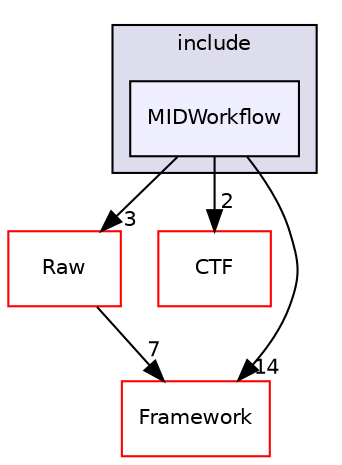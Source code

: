 digraph "/home/travis/build/AliceO2Group/AliceO2/Detectors/MUON/MID/Workflow/include/MIDWorkflow" {
  bgcolor=transparent;
  compound=true
  node [ fontsize="10", fontname="Helvetica"];
  edge [ labelfontsize="10", labelfontname="Helvetica"];
  subgraph clusterdir_2bb5eb61d33140858f79122ad9ee2c7f {
    graph [ bgcolor="#ddddee", pencolor="black", label="include" fontname="Helvetica", fontsize="10", URL="dir_2bb5eb61d33140858f79122ad9ee2c7f.html"]
  dir_8da4417866e9b101c8c6992e70f49dba [shape=box, label="MIDWorkflow", style="filled", fillcolor="#eeeeff", pencolor="black", URL="dir_8da4417866e9b101c8c6992e70f49dba.html"];
  }
  dir_55bb03bc4479a61c5f6db133927cb48c [shape=box label="Raw" color="red" URL="dir_55bb03bc4479a61c5f6db133927cb48c.html"];
  dir_ec47f4617e2325ef786d87078c97382a [shape=box label="CTF" color="red" URL="dir_ec47f4617e2325ef786d87078c97382a.html"];
  dir_bcbb2cf9a3d3d83e5515c82071a07177 [shape=box label="Framework" color="red" URL="dir_bcbb2cf9a3d3d83e5515c82071a07177.html"];
  dir_55bb03bc4479a61c5f6db133927cb48c->dir_bcbb2cf9a3d3d83e5515c82071a07177 [headlabel="7", labeldistance=1.5 headhref="dir_000618_000063.html"];
  dir_8da4417866e9b101c8c6992e70f49dba->dir_55bb03bc4479a61c5f6db133927cb48c [headlabel="3", labeldistance=1.5 headhref="dir_000416_000618.html"];
  dir_8da4417866e9b101c8c6992e70f49dba->dir_ec47f4617e2325ef786d87078c97382a [headlabel="2", labeldistance=1.5 headhref="dir_000416_000497.html"];
  dir_8da4417866e9b101c8c6992e70f49dba->dir_bcbb2cf9a3d3d83e5515c82071a07177 [headlabel="14", labeldistance=1.5 headhref="dir_000416_000063.html"];
}
